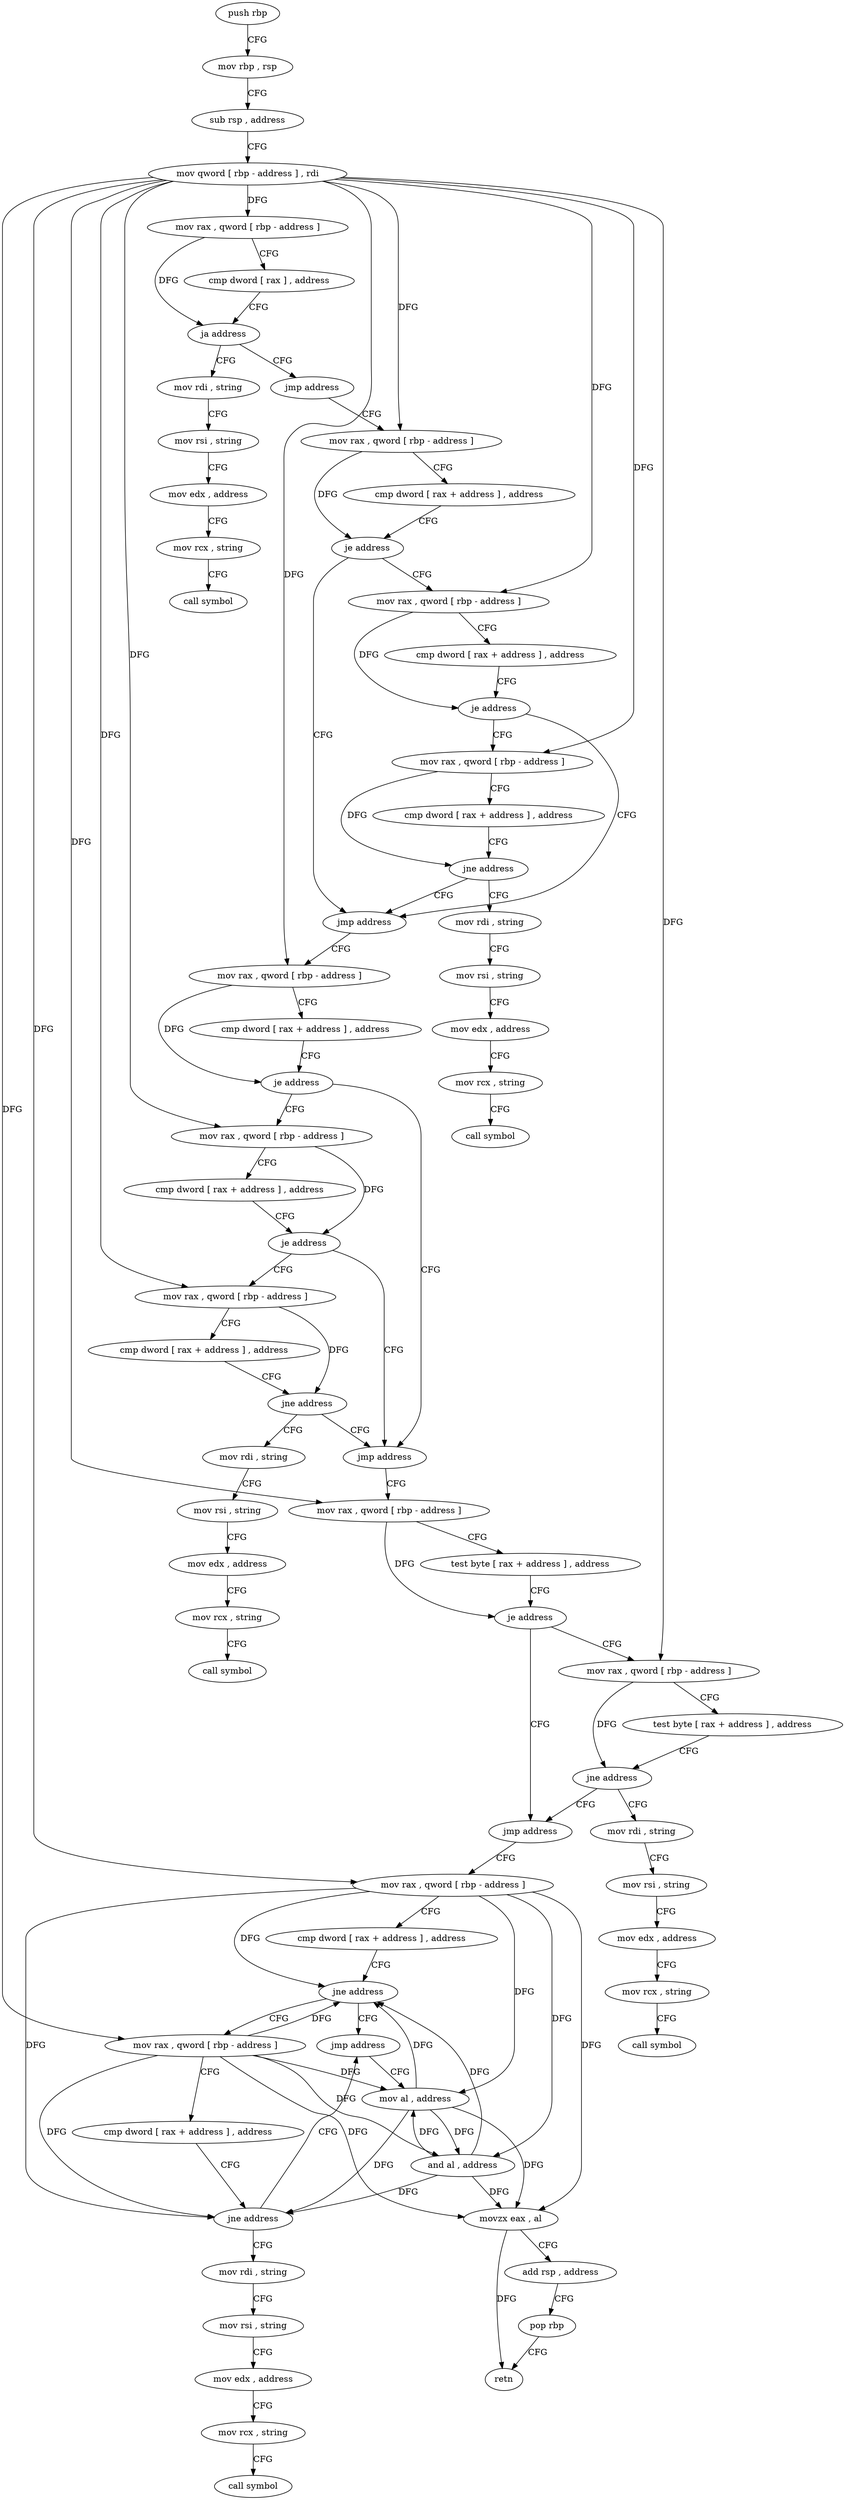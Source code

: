 digraph "func" {
"4216224" [label = "push rbp" ]
"4216225" [label = "mov rbp , rsp" ]
"4216228" [label = "sub rsp , address" ]
"4216232" [label = "mov qword [ rbp - address ] , rdi" ]
"4216236" [label = "mov rax , qword [ rbp - address ]" ]
"4216240" [label = "cmp dword [ rax ] , address" ]
"4216243" [label = "ja address" ]
"4216254" [label = "mov rdi , string" ]
"4216249" [label = "jmp address" ]
"4216264" [label = "mov rsi , string" ]
"4216274" [label = "mov edx , address" ]
"4216279" [label = "mov rcx , string" ]
"4216289" [label = "call symbol" ]
"4216294" [label = "mov rax , qword [ rbp - address ]" ]
"4216298" [label = "cmp dword [ rax + address ] , address" ]
"4216302" [label = "je address" ]
"4216336" [label = "jmp address" ]
"4216308" [label = "mov rax , qword [ rbp - address ]" ]
"4216381" [label = "mov rax , qword [ rbp - address ]" ]
"4216312" [label = "cmp dword [ rax + address ] , address" ]
"4216316" [label = "je address" ]
"4216322" [label = "mov rax , qword [ rbp - address ]" ]
"4216385" [label = "cmp dword [ rax + address ] , address" ]
"4216389" [label = "je address" ]
"4216423" [label = "jmp address" ]
"4216395" [label = "mov rax , qword [ rbp - address ]" ]
"4216326" [label = "cmp dword [ rax + address ] , address" ]
"4216330" [label = "jne address" ]
"4216341" [label = "mov rdi , string" ]
"4216468" [label = "mov rax , qword [ rbp - address ]" ]
"4216399" [label = "cmp dword [ rax + address ] , address" ]
"4216403" [label = "je address" ]
"4216409" [label = "mov rax , qword [ rbp - address ]" ]
"4216351" [label = "mov rsi , string" ]
"4216361" [label = "mov edx , address" ]
"4216366" [label = "mov rcx , string" ]
"4216376" [label = "call symbol" ]
"4216472" [label = "test byte [ rax + address ] , address" ]
"4216476" [label = "je address" ]
"4216496" [label = "jmp address" ]
"4216482" [label = "mov rax , qword [ rbp - address ]" ]
"4216413" [label = "cmp dword [ rax + address ] , address" ]
"4216417" [label = "jne address" ]
"4216428" [label = "mov rdi , string" ]
"4216541" [label = "mov rax , qword [ rbp - address ]" ]
"4216486" [label = "test byte [ rax + address ] , address" ]
"4216490" [label = "jne address" ]
"4216501" [label = "mov rdi , string" ]
"4216438" [label = "mov rsi , string" ]
"4216448" [label = "mov edx , address" ]
"4216453" [label = "mov rcx , string" ]
"4216463" [label = "call symbol" ]
"4216545" [label = "cmp dword [ rax + address ] , address" ]
"4216549" [label = "jne address" ]
"4216569" [label = "jmp address" ]
"4216555" [label = "mov rax , qword [ rbp - address ]" ]
"4216511" [label = "mov rsi , string" ]
"4216521" [label = "mov edx , address" ]
"4216526" [label = "mov rcx , string" ]
"4216536" [label = "call symbol" ]
"4216614" [label = "mov al , address" ]
"4216559" [label = "cmp dword [ rax + address ] , address" ]
"4216563" [label = "jne address" ]
"4216574" [label = "mov rdi , string" ]
"4216616" [label = "and al , address" ]
"4216618" [label = "movzx eax , al" ]
"4216621" [label = "add rsp , address" ]
"4216625" [label = "pop rbp" ]
"4216626" [label = "retn" ]
"4216584" [label = "mov rsi , string" ]
"4216594" [label = "mov edx , address" ]
"4216599" [label = "mov rcx , string" ]
"4216609" [label = "call symbol" ]
"4216224" -> "4216225" [ label = "CFG" ]
"4216225" -> "4216228" [ label = "CFG" ]
"4216228" -> "4216232" [ label = "CFG" ]
"4216232" -> "4216236" [ label = "DFG" ]
"4216232" -> "4216294" [ label = "DFG" ]
"4216232" -> "4216308" [ label = "DFG" ]
"4216232" -> "4216381" [ label = "DFG" ]
"4216232" -> "4216322" [ label = "DFG" ]
"4216232" -> "4216395" [ label = "DFG" ]
"4216232" -> "4216468" [ label = "DFG" ]
"4216232" -> "4216409" [ label = "DFG" ]
"4216232" -> "4216482" [ label = "DFG" ]
"4216232" -> "4216541" [ label = "DFG" ]
"4216232" -> "4216555" [ label = "DFG" ]
"4216236" -> "4216240" [ label = "CFG" ]
"4216236" -> "4216243" [ label = "DFG" ]
"4216240" -> "4216243" [ label = "CFG" ]
"4216243" -> "4216254" [ label = "CFG" ]
"4216243" -> "4216249" [ label = "CFG" ]
"4216254" -> "4216264" [ label = "CFG" ]
"4216249" -> "4216294" [ label = "CFG" ]
"4216264" -> "4216274" [ label = "CFG" ]
"4216274" -> "4216279" [ label = "CFG" ]
"4216279" -> "4216289" [ label = "CFG" ]
"4216294" -> "4216298" [ label = "CFG" ]
"4216294" -> "4216302" [ label = "DFG" ]
"4216298" -> "4216302" [ label = "CFG" ]
"4216302" -> "4216336" [ label = "CFG" ]
"4216302" -> "4216308" [ label = "CFG" ]
"4216336" -> "4216381" [ label = "CFG" ]
"4216308" -> "4216312" [ label = "CFG" ]
"4216308" -> "4216316" [ label = "DFG" ]
"4216381" -> "4216385" [ label = "CFG" ]
"4216381" -> "4216389" [ label = "DFG" ]
"4216312" -> "4216316" [ label = "CFG" ]
"4216316" -> "4216336" [ label = "CFG" ]
"4216316" -> "4216322" [ label = "CFG" ]
"4216322" -> "4216326" [ label = "CFG" ]
"4216322" -> "4216330" [ label = "DFG" ]
"4216385" -> "4216389" [ label = "CFG" ]
"4216389" -> "4216423" [ label = "CFG" ]
"4216389" -> "4216395" [ label = "CFG" ]
"4216423" -> "4216468" [ label = "CFG" ]
"4216395" -> "4216399" [ label = "CFG" ]
"4216395" -> "4216403" [ label = "DFG" ]
"4216326" -> "4216330" [ label = "CFG" ]
"4216330" -> "4216341" [ label = "CFG" ]
"4216330" -> "4216336" [ label = "CFG" ]
"4216341" -> "4216351" [ label = "CFG" ]
"4216468" -> "4216472" [ label = "CFG" ]
"4216468" -> "4216476" [ label = "DFG" ]
"4216399" -> "4216403" [ label = "CFG" ]
"4216403" -> "4216423" [ label = "CFG" ]
"4216403" -> "4216409" [ label = "CFG" ]
"4216409" -> "4216413" [ label = "CFG" ]
"4216409" -> "4216417" [ label = "DFG" ]
"4216351" -> "4216361" [ label = "CFG" ]
"4216361" -> "4216366" [ label = "CFG" ]
"4216366" -> "4216376" [ label = "CFG" ]
"4216472" -> "4216476" [ label = "CFG" ]
"4216476" -> "4216496" [ label = "CFG" ]
"4216476" -> "4216482" [ label = "CFG" ]
"4216496" -> "4216541" [ label = "CFG" ]
"4216482" -> "4216486" [ label = "CFG" ]
"4216482" -> "4216490" [ label = "DFG" ]
"4216413" -> "4216417" [ label = "CFG" ]
"4216417" -> "4216428" [ label = "CFG" ]
"4216417" -> "4216423" [ label = "CFG" ]
"4216428" -> "4216438" [ label = "CFG" ]
"4216541" -> "4216545" [ label = "CFG" ]
"4216541" -> "4216549" [ label = "DFG" ]
"4216541" -> "4216563" [ label = "DFG" ]
"4216541" -> "4216614" [ label = "DFG" ]
"4216541" -> "4216616" [ label = "DFG" ]
"4216541" -> "4216618" [ label = "DFG" ]
"4216486" -> "4216490" [ label = "CFG" ]
"4216490" -> "4216501" [ label = "CFG" ]
"4216490" -> "4216496" [ label = "CFG" ]
"4216501" -> "4216511" [ label = "CFG" ]
"4216438" -> "4216448" [ label = "CFG" ]
"4216448" -> "4216453" [ label = "CFG" ]
"4216453" -> "4216463" [ label = "CFG" ]
"4216545" -> "4216549" [ label = "CFG" ]
"4216549" -> "4216569" [ label = "CFG" ]
"4216549" -> "4216555" [ label = "CFG" ]
"4216569" -> "4216614" [ label = "CFG" ]
"4216555" -> "4216559" [ label = "CFG" ]
"4216555" -> "4216549" [ label = "DFG" ]
"4216555" -> "4216563" [ label = "DFG" ]
"4216555" -> "4216614" [ label = "DFG" ]
"4216555" -> "4216616" [ label = "DFG" ]
"4216555" -> "4216618" [ label = "DFG" ]
"4216511" -> "4216521" [ label = "CFG" ]
"4216521" -> "4216526" [ label = "CFG" ]
"4216526" -> "4216536" [ label = "CFG" ]
"4216614" -> "4216616" [ label = "DFG" ]
"4216614" -> "4216549" [ label = "DFG" ]
"4216614" -> "4216563" [ label = "DFG" ]
"4216614" -> "4216618" [ label = "DFG" ]
"4216559" -> "4216563" [ label = "CFG" ]
"4216563" -> "4216574" [ label = "CFG" ]
"4216563" -> "4216569" [ label = "CFG" ]
"4216574" -> "4216584" [ label = "CFG" ]
"4216616" -> "4216618" [ label = "DFG" ]
"4216616" -> "4216549" [ label = "DFG" ]
"4216616" -> "4216563" [ label = "DFG" ]
"4216616" -> "4216614" [ label = "DFG" ]
"4216618" -> "4216621" [ label = "CFG" ]
"4216618" -> "4216626" [ label = "DFG" ]
"4216621" -> "4216625" [ label = "CFG" ]
"4216625" -> "4216626" [ label = "CFG" ]
"4216584" -> "4216594" [ label = "CFG" ]
"4216594" -> "4216599" [ label = "CFG" ]
"4216599" -> "4216609" [ label = "CFG" ]
}
